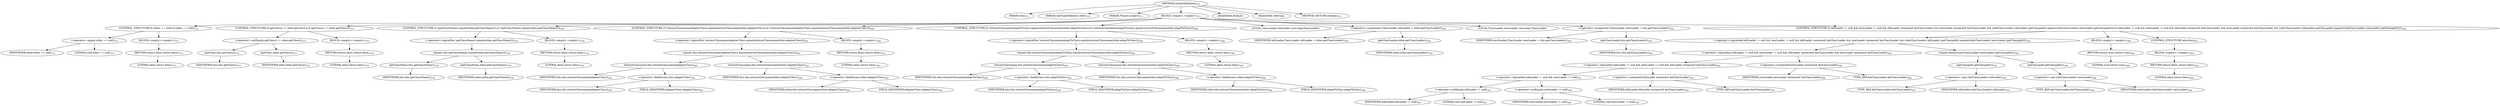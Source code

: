 digraph "similarDefinition" {  
"736" [label = <(METHOD,similarDefinition)<SUB>371</SUB>> ]
"35" [label = <(PARAM,this)<SUB>371</SUB>> ]
"737" [label = <(PARAM,AntTypeDefinition other)<SUB>371</SUB>> ]
"738" [label = <(PARAM,Project project)<SUB>371</SUB>> ]
"739" [label = <(BLOCK,&lt;empty&gt;,&lt;empty&gt;)<SUB>371</SUB>> ]
"740" [label = <(CONTROL_STRUCTURE,if (other == null),if (other == null))<SUB>372</SUB>> ]
"741" [label = <(&lt;operator&gt;.equals,other == null)<SUB>372</SUB>> ]
"742" [label = <(IDENTIFIER,other,other == null)<SUB>372</SUB>> ]
"743" [label = <(LITERAL,null,other == null)<SUB>372</SUB>> ]
"744" [label = <(BLOCK,&lt;empty&gt;,&lt;empty&gt;)<SUB>372</SUB>> ]
"745" [label = <(RETURN,return false;,return false;)<SUB>373</SUB>> ]
"746" [label = <(LITERAL,false,return false;)<SUB>373</SUB>> ]
"747" [label = <(CONTROL_STRUCTURE,if (getClass() != other.getClass()),if (getClass() != other.getClass()))<SUB>375</SUB>> ]
"748" [label = <(&lt;operator&gt;.notEquals,getClass() != other.getClass())<SUB>375</SUB>> ]
"749" [label = <(getClass,this.getClass())<SUB>375</SUB>> ]
"34" [label = <(IDENTIFIER,this,this.getClass())<SUB>375</SUB>> ]
"750" [label = <(getClass,other.getClass())<SUB>375</SUB>> ]
"751" [label = <(IDENTIFIER,other,other.getClass())<SUB>375</SUB>> ]
"752" [label = <(BLOCK,&lt;empty&gt;,&lt;empty&gt;)<SUB>375</SUB>> ]
"753" [label = <(RETURN,return false;,return false;)<SUB>376</SUB>> ]
"754" [label = <(LITERAL,false,return false;)<SUB>376</SUB>> ]
"755" [label = <(CONTROL_STRUCTURE,if (!getClassName().equals(other.getClassName())),if (!getClassName().equals(other.getClassName())))<SUB>378</SUB>> ]
"756" [label = <(&lt;operator&gt;.logicalNot,!getClassName().equals(other.getClassName()))<SUB>378</SUB>> ]
"757" [label = <(equals,this.getClassName().equals(other.getClassName()))<SUB>378</SUB>> ]
"758" [label = <(getClassName,this.getClassName())<SUB>378</SUB>> ]
"36" [label = <(IDENTIFIER,this,this.getClassName())<SUB>378</SUB>> ]
"759" [label = <(getClassName,other.getClassName())<SUB>378</SUB>> ]
"760" [label = <(IDENTIFIER,other,other.getClassName())<SUB>378</SUB>> ]
"761" [label = <(BLOCK,&lt;empty&gt;,&lt;empty&gt;)<SUB>378</SUB>> ]
"762" [label = <(RETURN,return false;,return false;)<SUB>379</SUB>> ]
"763" [label = <(LITERAL,false,return false;)<SUB>379</SUB>> ]
"764" [label = <(CONTROL_STRUCTURE,if (!extractClassname(adapterClass).equals(extractClassname(other.adapterClass))),if (!extractClassname(adapterClass).equals(extractClassname(other.adapterClass))))<SUB>381</SUB>> ]
"765" [label = <(&lt;operator&gt;.logicalNot,!extractClassname(adapterClass).equals(extractClassname(other.adapterClass)))<SUB>381</SUB>> ]
"766" [label = <(equals,this.extractClassname(adapterClass).equals(extractClassname(other.adapterClass)))<SUB>381</SUB>> ]
"767" [label = <(extractClassname,this.extractClassname(adapterClass))<SUB>381</SUB>> ]
"38" [label = <(IDENTIFIER,this,this.extractClassname(adapterClass))<SUB>381</SUB>> ]
"768" [label = <(&lt;operator&gt;.fieldAccess,this.adapterClass)<SUB>381</SUB>> ]
"769" [label = <(IDENTIFIER,this,this.extractClassname(adapterClass))<SUB>381</SUB>> ]
"770" [label = <(FIELD_IDENTIFIER,adapterClass,adapterClass)<SUB>381</SUB>> ]
"771" [label = <(extractClassname,this.extractClassname(other.adapterClass))<SUB>382</SUB>> ]
"37" [label = <(IDENTIFIER,this,this.extractClassname(other.adapterClass))<SUB>382</SUB>> ]
"772" [label = <(&lt;operator&gt;.fieldAccess,other.adapterClass)<SUB>382</SUB>> ]
"773" [label = <(IDENTIFIER,other,this.extractClassname(other.adapterClass))<SUB>382</SUB>> ]
"774" [label = <(FIELD_IDENTIFIER,adapterClass,adapterClass)<SUB>382</SUB>> ]
"775" [label = <(BLOCK,&lt;empty&gt;,&lt;empty&gt;)<SUB>382</SUB>> ]
"776" [label = <(RETURN,return false;,return false;)<SUB>383</SUB>> ]
"777" [label = <(LITERAL,false,return false;)<SUB>383</SUB>> ]
"778" [label = <(CONTROL_STRUCTURE,if (!extractClassname(adaptToClass).equals(extractClassname(other.adaptToClass))),if (!extractClassname(adaptToClass).equals(extractClassname(other.adaptToClass))))<SUB>385</SUB>> ]
"779" [label = <(&lt;operator&gt;.logicalNot,!extractClassname(adaptToClass).equals(extractClassname(other.adaptToClass)))<SUB>385</SUB>> ]
"780" [label = <(equals,this.extractClassname(adaptToClass).equals(extractClassname(other.adaptToClass)))<SUB>385</SUB>> ]
"781" [label = <(extractClassname,this.extractClassname(adaptToClass))<SUB>385</SUB>> ]
"40" [label = <(IDENTIFIER,this,this.extractClassname(adaptToClass))<SUB>385</SUB>> ]
"782" [label = <(&lt;operator&gt;.fieldAccess,this.adaptToClass)<SUB>385</SUB>> ]
"783" [label = <(IDENTIFIER,this,this.extractClassname(adaptToClass))<SUB>385</SUB>> ]
"784" [label = <(FIELD_IDENTIFIER,adaptToClass,adaptToClass)<SUB>385</SUB>> ]
"785" [label = <(extractClassname,this.extractClassname(other.adaptToClass))<SUB>386</SUB>> ]
"39" [label = <(IDENTIFIER,this,this.extractClassname(other.adaptToClass))<SUB>386</SUB>> ]
"786" [label = <(&lt;operator&gt;.fieldAccess,other.adaptToClass)<SUB>386</SUB>> ]
"787" [label = <(IDENTIFIER,other,this.extractClassname(other.adaptToClass))<SUB>386</SUB>> ]
"788" [label = <(FIELD_IDENTIFIER,adaptToClass,adaptToClass)<SUB>386</SUB>> ]
"789" [label = <(BLOCK,&lt;empty&gt;,&lt;empty&gt;)<SUB>386</SUB>> ]
"790" [label = <(RETURN,return false;,return false;)<SUB>387</SUB>> ]
"791" [label = <(LITERAL,false,return false;)<SUB>387</SUB>> ]
"792" [label = <(LOCAL,ClassLoader oldLoader: java.lang.ClassLoader)> ]
"793" [label = <(&lt;operator&gt;.assignment,ClassLoader oldLoader = other.getClassLoader())<SUB>391</SUB>> ]
"794" [label = <(IDENTIFIER,oldLoader,ClassLoader oldLoader = other.getClassLoader())<SUB>391</SUB>> ]
"795" [label = <(getClassLoader,other.getClassLoader())<SUB>391</SUB>> ]
"796" [label = <(IDENTIFIER,other,other.getClassLoader())<SUB>391</SUB>> ]
"797" [label = <(LOCAL,ClassLoader newLoader: java.lang.ClassLoader)> ]
"798" [label = <(&lt;operator&gt;.assignment,ClassLoader newLoader = this.getClassLoader())<SUB>392</SUB>> ]
"799" [label = <(IDENTIFIER,newLoader,ClassLoader newLoader = this.getClassLoader())<SUB>392</SUB>> ]
"800" [label = <(getClassLoader,this.getClassLoader())<SUB>392</SUB>> ]
"41" [label = <(IDENTIFIER,this,this.getClassLoader())<SUB>392</SUB>> ]
"801" [label = <(CONTROL_STRUCTURE,if (oldLoader != null &amp;&amp; newLoader != null &amp;&amp; oldLoader instanceof AntClassLoader &amp;&amp; newLoader instanceof AntClassLoader &amp;&amp; ((AntClassLoader) oldLoader).getClasspath().equals(((AntClassLoader) newLoader).getClasspath())),if (oldLoader != null &amp;&amp; newLoader != null &amp;&amp; oldLoader instanceof AntClassLoader &amp;&amp; newLoader instanceof AntClassLoader &amp;&amp; ((AntClassLoader) oldLoader).getClasspath().equals(((AntClassLoader) newLoader).getClasspath())))<SUB>393</SUB>> ]
"802" [label = <(&lt;operator&gt;.logicalAnd,oldLoader != null &amp;&amp; newLoader != null &amp;&amp; oldLoader instanceof AntClassLoader &amp;&amp; newLoader instanceof AntClassLoader &amp;&amp; ((AntClassLoader) oldLoader).getClasspath().equals(((AntClassLoader) newLoader).getClasspath()))<SUB>393</SUB>> ]
"803" [label = <(&lt;operator&gt;.logicalAnd,oldLoader != null &amp;&amp; newLoader != null &amp;&amp; oldLoader instanceof AntClassLoader &amp;&amp; newLoader instanceof AntClassLoader)<SUB>393</SUB>> ]
"804" [label = <(&lt;operator&gt;.logicalAnd,oldLoader != null &amp;&amp; newLoader != null &amp;&amp; oldLoader instanceof AntClassLoader)<SUB>393</SUB>> ]
"805" [label = <(&lt;operator&gt;.logicalAnd,oldLoader != null &amp;&amp; newLoader != null)<SUB>393</SUB>> ]
"806" [label = <(&lt;operator&gt;.notEquals,oldLoader != null)<SUB>393</SUB>> ]
"807" [label = <(IDENTIFIER,oldLoader,oldLoader != null)<SUB>393</SUB>> ]
"808" [label = <(LITERAL,null,oldLoader != null)<SUB>393</SUB>> ]
"809" [label = <(&lt;operator&gt;.notEquals,newLoader != null)<SUB>394</SUB>> ]
"810" [label = <(IDENTIFIER,newLoader,newLoader != null)<SUB>394</SUB>> ]
"811" [label = <(LITERAL,null,newLoader != null)<SUB>394</SUB>> ]
"812" [label = <(&lt;operator&gt;.instanceOf,oldLoader instanceof AntClassLoader)<SUB>395</SUB>> ]
"813" [label = <(IDENTIFIER,oldLoader,oldLoader instanceof AntClassLoader)<SUB>395</SUB>> ]
"814" [label = <(TYPE_REF,AntClassLoader,AntClassLoader)<SUB>395</SUB>> ]
"815" [label = <(&lt;operator&gt;.instanceOf,newLoader instanceof AntClassLoader)<SUB>396</SUB>> ]
"816" [label = <(IDENTIFIER,newLoader,newLoader instanceof AntClassLoader)<SUB>396</SUB>> ]
"817" [label = <(TYPE_REF,AntClassLoader,AntClassLoader)<SUB>396</SUB>> ]
"818" [label = <(equals,equals(((AntClassLoader) newLoader).getClasspath()))<SUB>397</SUB>> ]
"819" [label = <(getClasspath,getClasspath())<SUB>397</SUB>> ]
"820" [label = <(&lt;operator&gt;.cast,(AntClassLoader) oldLoader)<SUB>397</SUB>> ]
"821" [label = <(TYPE_REF,AntClassLoader,AntClassLoader)<SUB>397</SUB>> ]
"822" [label = <(IDENTIFIER,oldLoader,(AntClassLoader) oldLoader)<SUB>397</SUB>> ]
"823" [label = <(getClasspath,getClasspath())<SUB>398</SUB>> ]
"824" [label = <(&lt;operator&gt;.cast,(AntClassLoader) newLoader)<SUB>398</SUB>> ]
"825" [label = <(TYPE_REF,AntClassLoader,AntClassLoader)<SUB>398</SUB>> ]
"826" [label = <(IDENTIFIER,newLoader,(AntClassLoader) newLoader)<SUB>398</SUB>> ]
"827" [label = <(BLOCK,&lt;empty&gt;,&lt;empty&gt;)<SUB>399</SUB>> ]
"828" [label = <(RETURN,return true;,return true;)<SUB>400</SUB>> ]
"829" [label = <(LITERAL,true,return true;)<SUB>400</SUB>> ]
"830" [label = <(CONTROL_STRUCTURE,else,else)<SUB>401</SUB>> ]
"831" [label = <(BLOCK,&lt;empty&gt;,&lt;empty&gt;)<SUB>401</SUB>> ]
"832" [label = <(RETURN,return false;,return false;)<SUB>402</SUB>> ]
"833" [label = <(LITERAL,false,return false;)<SUB>402</SUB>> ]
"834" [label = <(MODIFIER,PUBLIC)> ]
"835" [label = <(MODIFIER,VIRTUAL)> ]
"836" [label = <(METHOD_RETURN,boolean)<SUB>371</SUB>> ]
  "736" -> "35" 
  "736" -> "737" 
  "736" -> "738" 
  "736" -> "739" 
  "736" -> "834" 
  "736" -> "835" 
  "736" -> "836" 
  "739" -> "740" 
  "739" -> "747" 
  "739" -> "755" 
  "739" -> "764" 
  "739" -> "778" 
  "739" -> "792" 
  "739" -> "793" 
  "739" -> "797" 
  "739" -> "798" 
  "739" -> "801" 
  "740" -> "741" 
  "740" -> "744" 
  "741" -> "742" 
  "741" -> "743" 
  "744" -> "745" 
  "745" -> "746" 
  "747" -> "748" 
  "747" -> "752" 
  "748" -> "749" 
  "748" -> "750" 
  "749" -> "34" 
  "750" -> "751" 
  "752" -> "753" 
  "753" -> "754" 
  "755" -> "756" 
  "755" -> "761" 
  "756" -> "757" 
  "757" -> "758" 
  "757" -> "759" 
  "758" -> "36" 
  "759" -> "760" 
  "761" -> "762" 
  "762" -> "763" 
  "764" -> "765" 
  "764" -> "775" 
  "765" -> "766" 
  "766" -> "767" 
  "766" -> "771" 
  "767" -> "38" 
  "767" -> "768" 
  "768" -> "769" 
  "768" -> "770" 
  "771" -> "37" 
  "771" -> "772" 
  "772" -> "773" 
  "772" -> "774" 
  "775" -> "776" 
  "776" -> "777" 
  "778" -> "779" 
  "778" -> "789" 
  "779" -> "780" 
  "780" -> "781" 
  "780" -> "785" 
  "781" -> "40" 
  "781" -> "782" 
  "782" -> "783" 
  "782" -> "784" 
  "785" -> "39" 
  "785" -> "786" 
  "786" -> "787" 
  "786" -> "788" 
  "789" -> "790" 
  "790" -> "791" 
  "793" -> "794" 
  "793" -> "795" 
  "795" -> "796" 
  "798" -> "799" 
  "798" -> "800" 
  "800" -> "41" 
  "801" -> "802" 
  "801" -> "827" 
  "801" -> "830" 
  "802" -> "803" 
  "802" -> "818" 
  "803" -> "804" 
  "803" -> "815" 
  "804" -> "805" 
  "804" -> "812" 
  "805" -> "806" 
  "805" -> "809" 
  "806" -> "807" 
  "806" -> "808" 
  "809" -> "810" 
  "809" -> "811" 
  "812" -> "813" 
  "812" -> "814" 
  "815" -> "816" 
  "815" -> "817" 
  "818" -> "819" 
  "818" -> "823" 
  "819" -> "820" 
  "820" -> "821" 
  "820" -> "822" 
  "823" -> "824" 
  "824" -> "825" 
  "824" -> "826" 
  "827" -> "828" 
  "828" -> "829" 
  "830" -> "831" 
  "831" -> "832" 
  "832" -> "833" 
}
